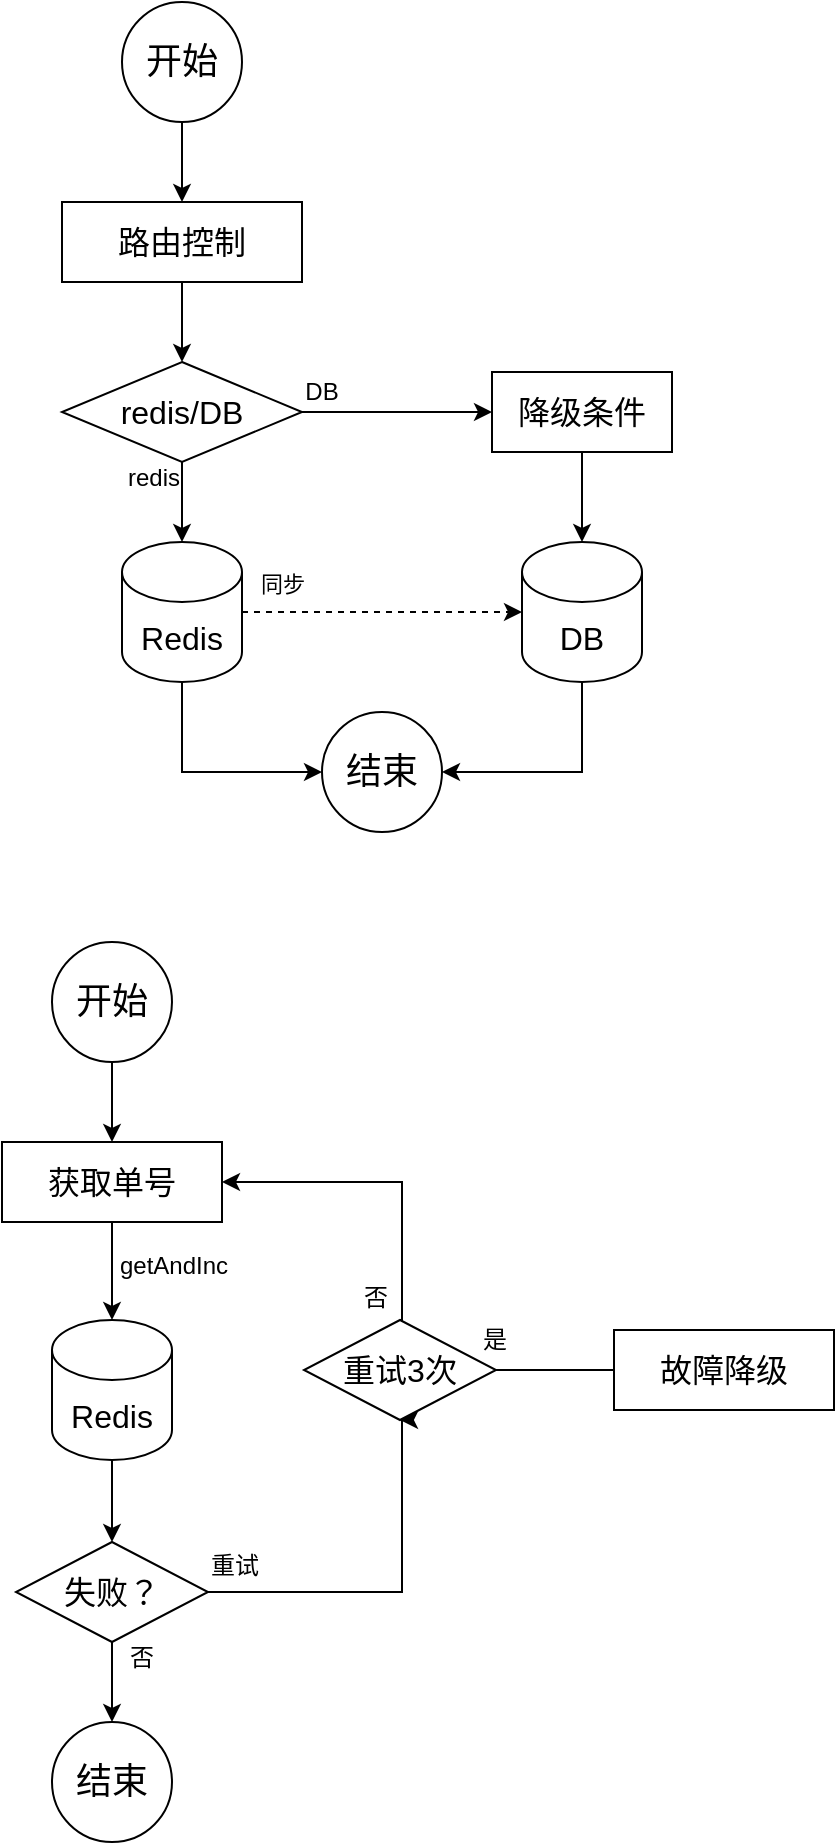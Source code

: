 <mxfile version="24.6.4" type="github">
  <diagram name="第 1 页" id="wcEa54nouv058no1run-">
    <mxGraphModel dx="1434" dy="795" grid="1" gridSize="10" guides="1" tooltips="1" connect="1" arrows="1" fold="1" page="1" pageScale="1" pageWidth="827" pageHeight="1169" math="0" shadow="0">
      <root>
        <mxCell id="0" />
        <mxCell id="1" parent="0" />
        <mxCell id="WumZS3qc3HFv33wqFGVb-3" value="" style="edgeStyle=orthogonalEdgeStyle;rounded=0;orthogonalLoop=1;jettySize=auto;html=1;" edge="1" parent="1" source="WumZS3qc3HFv33wqFGVb-1" target="WumZS3qc3HFv33wqFGVb-2">
          <mxGeometry relative="1" as="geometry" />
        </mxCell>
        <mxCell id="WumZS3qc3HFv33wqFGVb-1" value="开始" style="ellipse;whiteSpace=wrap;html=1;aspect=fixed;fontSize=18;" vertex="1" parent="1">
          <mxGeometry x="200" y="150" width="60" height="60" as="geometry" />
        </mxCell>
        <mxCell id="WumZS3qc3HFv33wqFGVb-5" value="" style="edgeStyle=orthogonalEdgeStyle;rounded=0;orthogonalLoop=1;jettySize=auto;html=1;" edge="1" parent="1" source="WumZS3qc3HFv33wqFGVb-2" target="WumZS3qc3HFv33wqFGVb-6">
          <mxGeometry relative="1" as="geometry">
            <mxPoint x="230" y="330" as="targetPoint" />
          </mxGeometry>
        </mxCell>
        <mxCell id="WumZS3qc3HFv33wqFGVb-2" value="路由控制" style="rounded=0;whiteSpace=wrap;html=1;fontSize=16;" vertex="1" parent="1">
          <mxGeometry x="170" y="250" width="120" height="40" as="geometry" />
        </mxCell>
        <mxCell id="WumZS3qc3HFv33wqFGVb-8" value="" style="edgeStyle=orthogonalEdgeStyle;rounded=0;orthogonalLoop=1;jettySize=auto;html=1;" edge="1" parent="1" source="WumZS3qc3HFv33wqFGVb-6">
          <mxGeometry relative="1" as="geometry">
            <mxPoint x="230" y="420" as="targetPoint" />
          </mxGeometry>
        </mxCell>
        <mxCell id="WumZS3qc3HFv33wqFGVb-6" value="redis/DB" style="rhombus;whiteSpace=wrap;html=1;fontSize=16;" vertex="1" parent="1">
          <mxGeometry x="170" y="330" width="120" height="50" as="geometry" />
        </mxCell>
        <mxCell id="WumZS3qc3HFv33wqFGVb-9" value="redis" style="text;html=1;align=center;verticalAlign=middle;whiteSpace=wrap;rounded=0;" vertex="1" parent="1">
          <mxGeometry x="186" y="373" width="60" height="30" as="geometry" />
        </mxCell>
        <mxCell id="WumZS3qc3HFv33wqFGVb-10" value="DB" style="text;html=1;align=center;verticalAlign=middle;whiteSpace=wrap;rounded=0;" vertex="1" parent="1">
          <mxGeometry x="270" y="330" width="60" height="30" as="geometry" />
        </mxCell>
        <mxCell id="WumZS3qc3HFv33wqFGVb-11" value="" style="edgeStyle=orthogonalEdgeStyle;rounded=0;orthogonalLoop=1;jettySize=auto;html=1;entryX=0;entryY=0.5;entryDx=0;entryDy=0;" edge="1" parent="1" source="WumZS3qc3HFv33wqFGVb-6" target="WumZS3qc3HFv33wqFGVb-19">
          <mxGeometry relative="1" as="geometry">
            <mxPoint x="420" y="390" as="sourcePoint" />
            <mxPoint x="330" y="355" as="targetPoint" />
          </mxGeometry>
        </mxCell>
        <mxCell id="WumZS3qc3HFv33wqFGVb-15" value="" style="edgeStyle=orthogonalEdgeStyle;rounded=0;orthogonalLoop=1;jettySize=auto;html=1;dashed=1;" edge="1" parent="1" source="WumZS3qc3HFv33wqFGVb-12" target="WumZS3qc3HFv33wqFGVb-14">
          <mxGeometry relative="1" as="geometry" />
        </mxCell>
        <mxCell id="WumZS3qc3HFv33wqFGVb-16" value="同步" style="edgeLabel;html=1;align=center;verticalAlign=middle;resizable=0;points=[];" vertex="1" connectable="0" parent="WumZS3qc3HFv33wqFGVb-15">
          <mxGeometry x="-0.386" y="-1" relative="1" as="geometry">
            <mxPoint x="-23" y="-15" as="offset" />
          </mxGeometry>
        </mxCell>
        <mxCell id="WumZS3qc3HFv33wqFGVb-12" value="Redis" style="shape=cylinder3;whiteSpace=wrap;html=1;boundedLbl=1;backgroundOutline=1;size=15;fontSize=16;" vertex="1" parent="1">
          <mxGeometry x="200" y="420" width="60" height="70" as="geometry" />
        </mxCell>
        <mxCell id="WumZS3qc3HFv33wqFGVb-14" value="DB" style="shape=cylinder3;whiteSpace=wrap;html=1;boundedLbl=1;backgroundOutline=1;size=15;fontSize=16;" vertex="1" parent="1">
          <mxGeometry x="400" y="420" width="60" height="70" as="geometry" />
        </mxCell>
        <mxCell id="WumZS3qc3HFv33wqFGVb-20" value="" style="edgeStyle=orthogonalEdgeStyle;rounded=0;orthogonalLoop=1;jettySize=auto;html=1;" edge="1" parent="1" source="WumZS3qc3HFv33wqFGVb-19" target="WumZS3qc3HFv33wqFGVb-14">
          <mxGeometry relative="1" as="geometry" />
        </mxCell>
        <mxCell id="WumZS3qc3HFv33wqFGVb-19" value="降级条件" style="rounded=0;whiteSpace=wrap;html=1;fontSize=16;" vertex="1" parent="1">
          <mxGeometry x="385" y="335" width="90" height="40" as="geometry" />
        </mxCell>
        <mxCell id="WumZS3qc3HFv33wqFGVb-22" value="" style="edgeStyle=orthogonalEdgeStyle;rounded=0;orthogonalLoop=1;jettySize=auto;html=1;exitX=0.5;exitY=1;exitDx=0;exitDy=0;exitPerimeter=0;" edge="1" parent="1" target="WumZS3qc3HFv33wqFGVb-23" source="WumZS3qc3HFv33wqFGVb-12">
          <mxGeometry relative="1" as="geometry">
            <mxPoint x="330" y="470" as="sourcePoint" />
            <Array as="points">
              <mxPoint x="230" y="535" />
            </Array>
          </mxGeometry>
        </mxCell>
        <mxCell id="WumZS3qc3HFv33wqFGVb-23" value="&lt;font style=&quot;font-size: 18px;&quot;&gt;结束&lt;/font&gt;" style="ellipse;whiteSpace=wrap;html=1;" vertex="1" parent="1">
          <mxGeometry x="300" y="505" width="60" height="60" as="geometry" />
        </mxCell>
        <mxCell id="WumZS3qc3HFv33wqFGVb-24" value="" style="edgeStyle=orthogonalEdgeStyle;rounded=0;orthogonalLoop=1;jettySize=auto;html=1;exitX=0.5;exitY=1;exitDx=0;exitDy=0;exitPerimeter=0;entryX=1;entryY=0.5;entryDx=0;entryDy=0;" edge="1" parent="1" source="WumZS3qc3HFv33wqFGVb-14" target="WumZS3qc3HFv33wqFGVb-23">
          <mxGeometry relative="1" as="geometry">
            <mxPoint x="240" y="500" as="sourcePoint" />
            <mxPoint x="310" y="545" as="targetPoint" />
            <Array as="points">
              <mxPoint x="430" y="535" />
            </Array>
          </mxGeometry>
        </mxCell>
        <mxCell id="WumZS3qc3HFv33wqFGVb-28" value="" style="edgeStyle=orthogonalEdgeStyle;rounded=0;orthogonalLoop=1;jettySize=auto;html=1;" edge="1" parent="1" source="WumZS3qc3HFv33wqFGVb-25" target="WumZS3qc3HFv33wqFGVb-26">
          <mxGeometry relative="1" as="geometry">
            <mxPoint x="330" y="740" as="targetPoint" />
          </mxGeometry>
        </mxCell>
        <mxCell id="WumZS3qc3HFv33wqFGVb-25" value="获取单号" style="rounded=0;whiteSpace=wrap;html=1;fontSize=16;" vertex="1" parent="1">
          <mxGeometry x="140" y="720" width="110" height="40" as="geometry" />
        </mxCell>
        <mxCell id="WumZS3qc3HFv33wqFGVb-33" value="" style="edgeStyle=orthogonalEdgeStyle;rounded=0;orthogonalLoop=1;jettySize=auto;html=1;" edge="1" parent="1" source="WumZS3qc3HFv33wqFGVb-26" target="WumZS3qc3HFv33wqFGVb-32">
          <mxGeometry relative="1" as="geometry" />
        </mxCell>
        <mxCell id="WumZS3qc3HFv33wqFGVb-26" value="Redis" style="shape=cylinder3;whiteSpace=wrap;html=1;boundedLbl=1;backgroundOutline=1;size=15;fontSize=16;" vertex="1" parent="1">
          <mxGeometry x="165" y="809" width="60" height="70" as="geometry" />
        </mxCell>
        <mxCell id="WumZS3qc3HFv33wqFGVb-29" value="getAndInc" style="text;html=1;align=center;verticalAlign=middle;whiteSpace=wrap;rounded=0;" vertex="1" parent="1">
          <mxGeometry x="196" y="767" width="60" height="30" as="geometry" />
        </mxCell>
        <mxCell id="WumZS3qc3HFv33wqFGVb-31" value="" style="edgeStyle=orthogonalEdgeStyle;rounded=0;orthogonalLoop=1;jettySize=auto;html=1;entryX=0.5;entryY=0;entryDx=0;entryDy=0;" edge="1" parent="1" source="WumZS3qc3HFv33wqFGVb-30" target="WumZS3qc3HFv33wqFGVb-25">
          <mxGeometry relative="1" as="geometry" />
        </mxCell>
        <mxCell id="WumZS3qc3HFv33wqFGVb-30" value="&lt;font style=&quot;font-size: 18px;&quot;&gt;开始&lt;/font&gt;" style="ellipse;whiteSpace=wrap;html=1;" vertex="1" parent="1">
          <mxGeometry x="165" y="620" width="60" height="60" as="geometry" />
        </mxCell>
        <mxCell id="WumZS3qc3HFv33wqFGVb-35" value="" style="edgeStyle=orthogonalEdgeStyle;rounded=0;orthogonalLoop=1;jettySize=auto;html=1;exitX=1;exitY=0.5;exitDx=0;exitDy=0;entryX=0.5;entryY=1;entryDx=0;entryDy=0;" edge="1" parent="1" source="WumZS3qc3HFv33wqFGVb-32" target="WumZS3qc3HFv33wqFGVb-37">
          <mxGeometry relative="1" as="geometry">
            <mxPoint x="540" y="900" as="targetPoint" />
            <Array as="points">
              <mxPoint x="340" y="945" />
            </Array>
          </mxGeometry>
        </mxCell>
        <mxCell id="WumZS3qc3HFv33wqFGVb-45" value="" style="edgeStyle=orthogonalEdgeStyle;rounded=0;orthogonalLoop=1;jettySize=auto;html=1;" edge="1" parent="1" source="WumZS3qc3HFv33wqFGVb-32" target="WumZS3qc3HFv33wqFGVb-44">
          <mxGeometry relative="1" as="geometry" />
        </mxCell>
        <mxCell id="WumZS3qc3HFv33wqFGVb-32" value="失败？" style="rhombus;whiteSpace=wrap;html=1;fontSize=16;" vertex="1" parent="1">
          <mxGeometry x="147" y="920" width="96" height="50" as="geometry" />
        </mxCell>
        <mxCell id="WumZS3qc3HFv33wqFGVb-36" value="重试" style="text;html=1;align=center;verticalAlign=middle;whiteSpace=wrap;rounded=0;" vertex="1" parent="1">
          <mxGeometry x="242" y="922" width="29" height="20" as="geometry" />
        </mxCell>
        <mxCell id="WumZS3qc3HFv33wqFGVb-37" value="重试3次" style="rhombus;whiteSpace=wrap;html=1;fontSize=16;" vertex="1" parent="1">
          <mxGeometry x="291" y="809" width="96" height="50" as="geometry" />
        </mxCell>
        <mxCell id="WumZS3qc3HFv33wqFGVb-38" value="" style="edgeStyle=orthogonalEdgeStyle;rounded=0;orthogonalLoop=1;jettySize=auto;html=1;exitX=0.5;exitY=0;exitDx=0;exitDy=0;entryX=1;entryY=0.5;entryDx=0;entryDy=0;" edge="1" parent="1" source="WumZS3qc3HFv33wqFGVb-37" target="WumZS3qc3HFv33wqFGVb-25">
          <mxGeometry relative="1" as="geometry">
            <mxPoint x="253" y="955" as="sourcePoint" />
            <mxPoint x="362" y="869" as="targetPoint" />
            <Array as="points">
              <mxPoint x="340" y="809" />
              <mxPoint x="340" y="740" />
            </Array>
          </mxGeometry>
        </mxCell>
        <mxCell id="WumZS3qc3HFv33wqFGVb-39" value="否" style="text;html=1;align=center;verticalAlign=middle;whiteSpace=wrap;rounded=0;" vertex="1" parent="1">
          <mxGeometry x="317" y="793" width="20" height="10" as="geometry" />
        </mxCell>
        <mxCell id="WumZS3qc3HFv33wqFGVb-40" value="是" style="text;html=1;align=center;verticalAlign=middle;whiteSpace=wrap;rounded=0;" vertex="1" parent="1">
          <mxGeometry x="372" y="809" width="29" height="20" as="geometry" />
        </mxCell>
        <mxCell id="WumZS3qc3HFv33wqFGVb-41" value="" style="edgeStyle=orthogonalEdgeStyle;rounded=0;orthogonalLoop=1;jettySize=auto;html=1;exitX=1;exitY=0.5;exitDx=0;exitDy=0;entryX=0;entryY=0.5;entryDx=0;entryDy=0;" edge="1" parent="1" source="WumZS3qc3HFv33wqFGVb-37" target="WumZS3qc3HFv33wqFGVb-43">
          <mxGeometry relative="1" as="geometry">
            <mxPoint x="349" y="819" as="sourcePoint" />
            <mxPoint x="407" y="880" as="targetPoint" />
            <Array as="points">
              <mxPoint x="447" y="834" />
              <mxPoint x="447" y="834" />
            </Array>
          </mxGeometry>
        </mxCell>
        <mxCell id="WumZS3qc3HFv33wqFGVb-43" value="故障降级" style="rounded=0;whiteSpace=wrap;html=1;fontSize=16;" vertex="1" parent="1">
          <mxGeometry x="446" y="814" width="110" height="40" as="geometry" />
        </mxCell>
        <mxCell id="WumZS3qc3HFv33wqFGVb-44" value="&lt;font style=&quot;font-size: 18px;&quot;&gt;结束&lt;/font&gt;" style="ellipse;whiteSpace=wrap;html=1;" vertex="1" parent="1">
          <mxGeometry x="165" y="1010" width="60" height="60" as="geometry" />
        </mxCell>
        <mxCell id="WumZS3qc3HFv33wqFGVb-47" value="否" style="text;html=1;align=center;verticalAlign=middle;whiteSpace=wrap;rounded=0;" vertex="1" parent="1">
          <mxGeometry x="200" y="973" width="20" height="10" as="geometry" />
        </mxCell>
      </root>
    </mxGraphModel>
  </diagram>
</mxfile>
